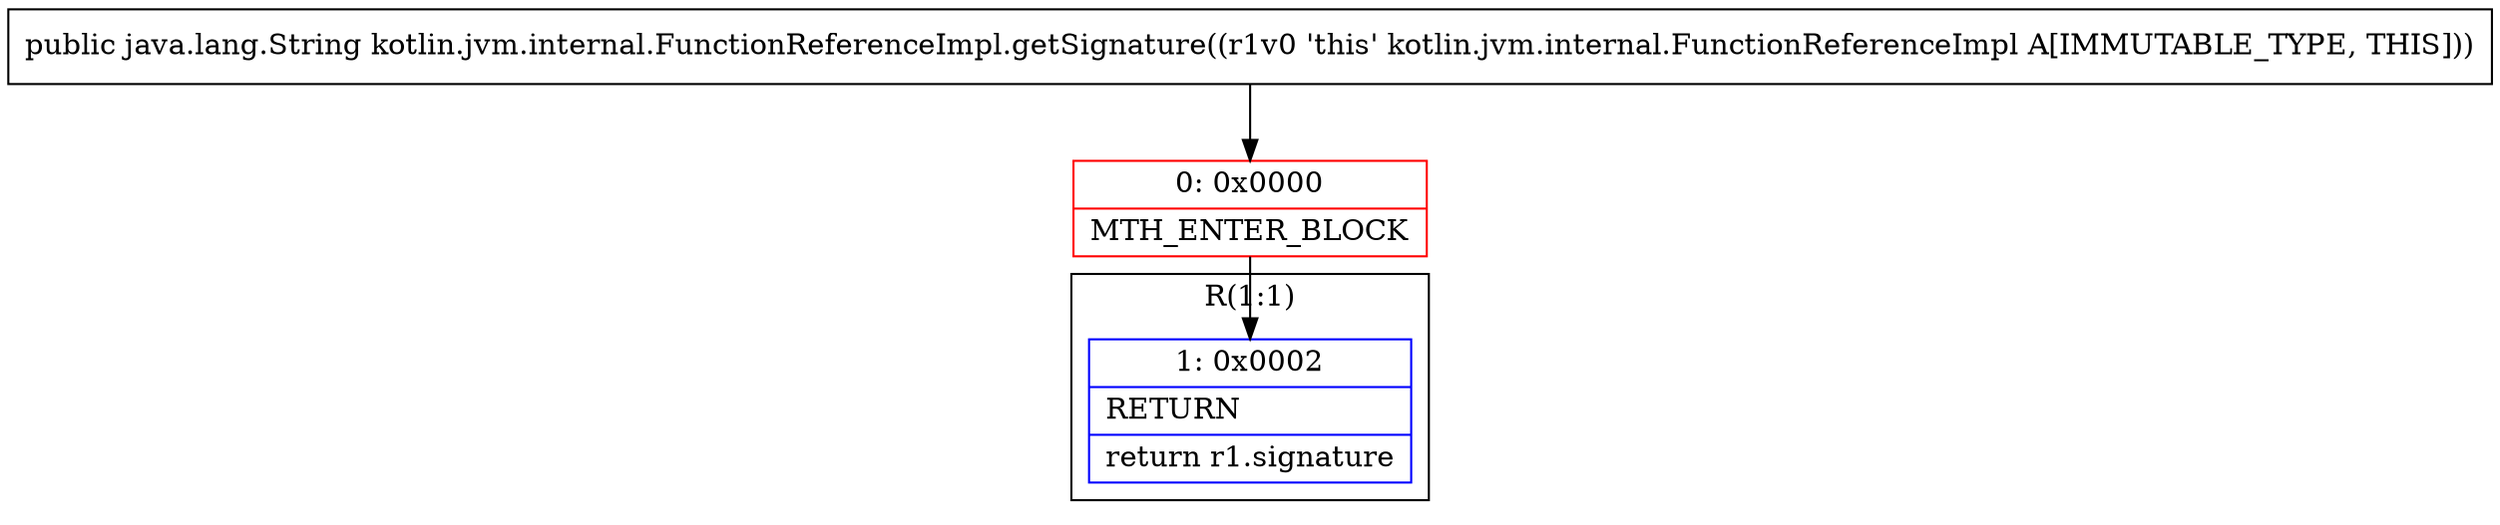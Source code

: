 digraph "CFG forkotlin.jvm.internal.FunctionReferenceImpl.getSignature()Ljava\/lang\/String;" {
subgraph cluster_Region_2059055772 {
label = "R(1:1)";
node [shape=record,color=blue];
Node_1 [shape=record,label="{1\:\ 0x0002|RETURN\l|return r1.signature\l}"];
}
Node_0 [shape=record,color=red,label="{0\:\ 0x0000|MTH_ENTER_BLOCK\l}"];
MethodNode[shape=record,label="{public java.lang.String kotlin.jvm.internal.FunctionReferenceImpl.getSignature((r1v0 'this' kotlin.jvm.internal.FunctionReferenceImpl A[IMMUTABLE_TYPE, THIS])) }"];
MethodNode -> Node_0;
Node_0 -> Node_1;
}

